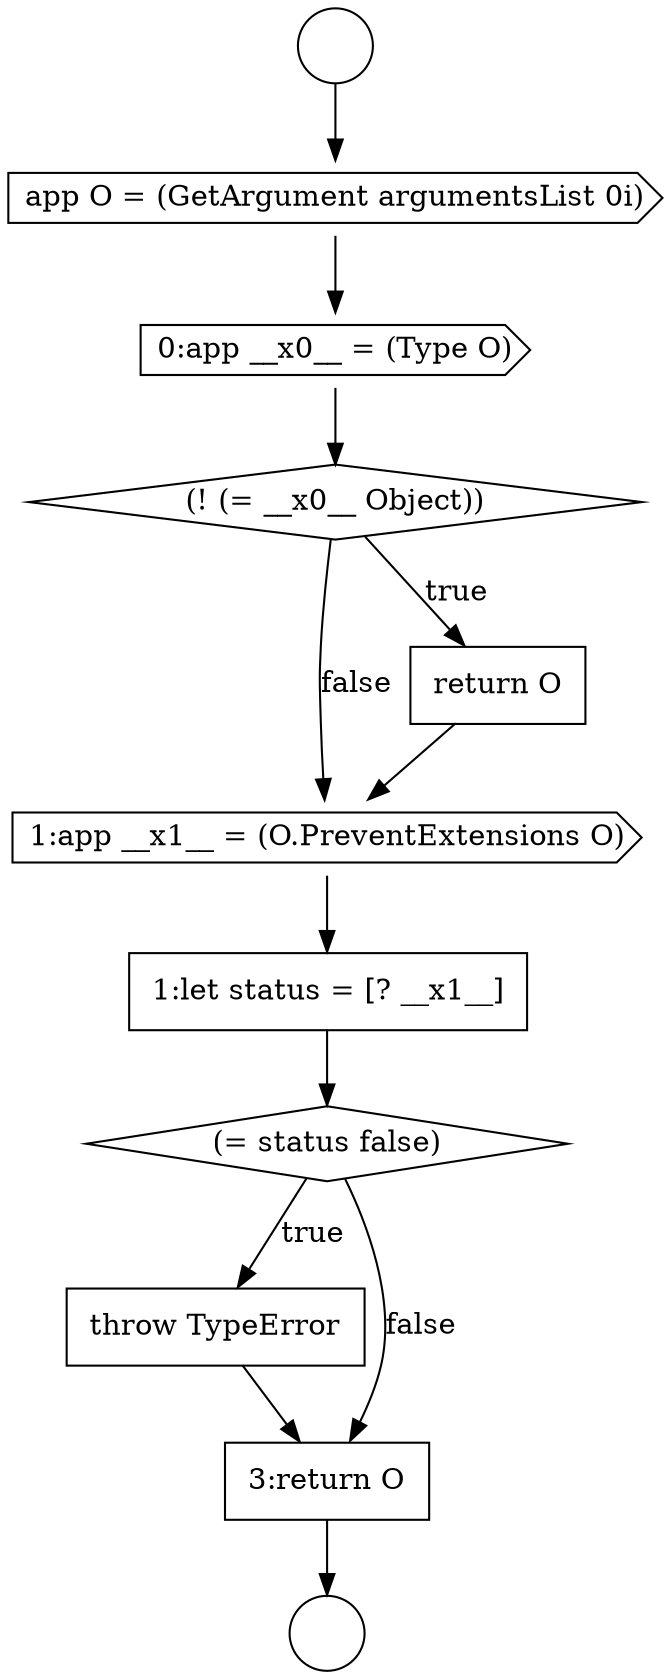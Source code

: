 digraph {
  node12116 [shape=cds, label=<<font color="black">0:app __x0__ = (Type O)</font>> color="black" fillcolor="white" style=filled]
  node12122 [shape=none, margin=0, label=<<font color="black">
    <table border="0" cellborder="1" cellspacing="0" cellpadding="10">
      <tr><td align="left">throw TypeError</td></tr>
    </table>
  </font>> color="black" fillcolor="white" style=filled]
  node12115 [shape=cds, label=<<font color="black">app O = (GetArgument argumentsList 0i)</font>> color="black" fillcolor="white" style=filled]
  node12123 [shape=none, margin=0, label=<<font color="black">
    <table border="0" cellborder="1" cellspacing="0" cellpadding="10">
      <tr><td align="left">3:return O</td></tr>
    </table>
  </font>> color="black" fillcolor="white" style=filled]
  node12119 [shape=cds, label=<<font color="black">1:app __x1__ = (O.PreventExtensions O)</font>> color="black" fillcolor="white" style=filled]
  node12114 [shape=circle label=" " color="black" fillcolor="white" style=filled]
  node12113 [shape=circle label=" " color="black" fillcolor="white" style=filled]
  node12117 [shape=diamond, label=<<font color="black">(! (= __x0__ Object))</font>> color="black" fillcolor="white" style=filled]
  node12121 [shape=diamond, label=<<font color="black">(= status false)</font>> color="black" fillcolor="white" style=filled]
  node12120 [shape=none, margin=0, label=<<font color="black">
    <table border="0" cellborder="1" cellspacing="0" cellpadding="10">
      <tr><td align="left">1:let status = [? __x1__]</td></tr>
    </table>
  </font>> color="black" fillcolor="white" style=filled]
  node12118 [shape=none, margin=0, label=<<font color="black">
    <table border="0" cellborder="1" cellspacing="0" cellpadding="10">
      <tr><td align="left">return O</td></tr>
    </table>
  </font>> color="black" fillcolor="white" style=filled]
  node12121 -> node12122 [label=<<font color="black">true</font>> color="black"]
  node12121 -> node12123 [label=<<font color="black">false</font>> color="black"]
  node12115 -> node12116 [ color="black"]
  node12117 -> node12118 [label=<<font color="black">true</font>> color="black"]
  node12117 -> node12119 [label=<<font color="black">false</font>> color="black"]
  node12118 -> node12119 [ color="black"]
  node12116 -> node12117 [ color="black"]
  node12123 -> node12114 [ color="black"]
  node12119 -> node12120 [ color="black"]
  node12113 -> node12115 [ color="black"]
  node12120 -> node12121 [ color="black"]
  node12122 -> node12123 [ color="black"]
}
